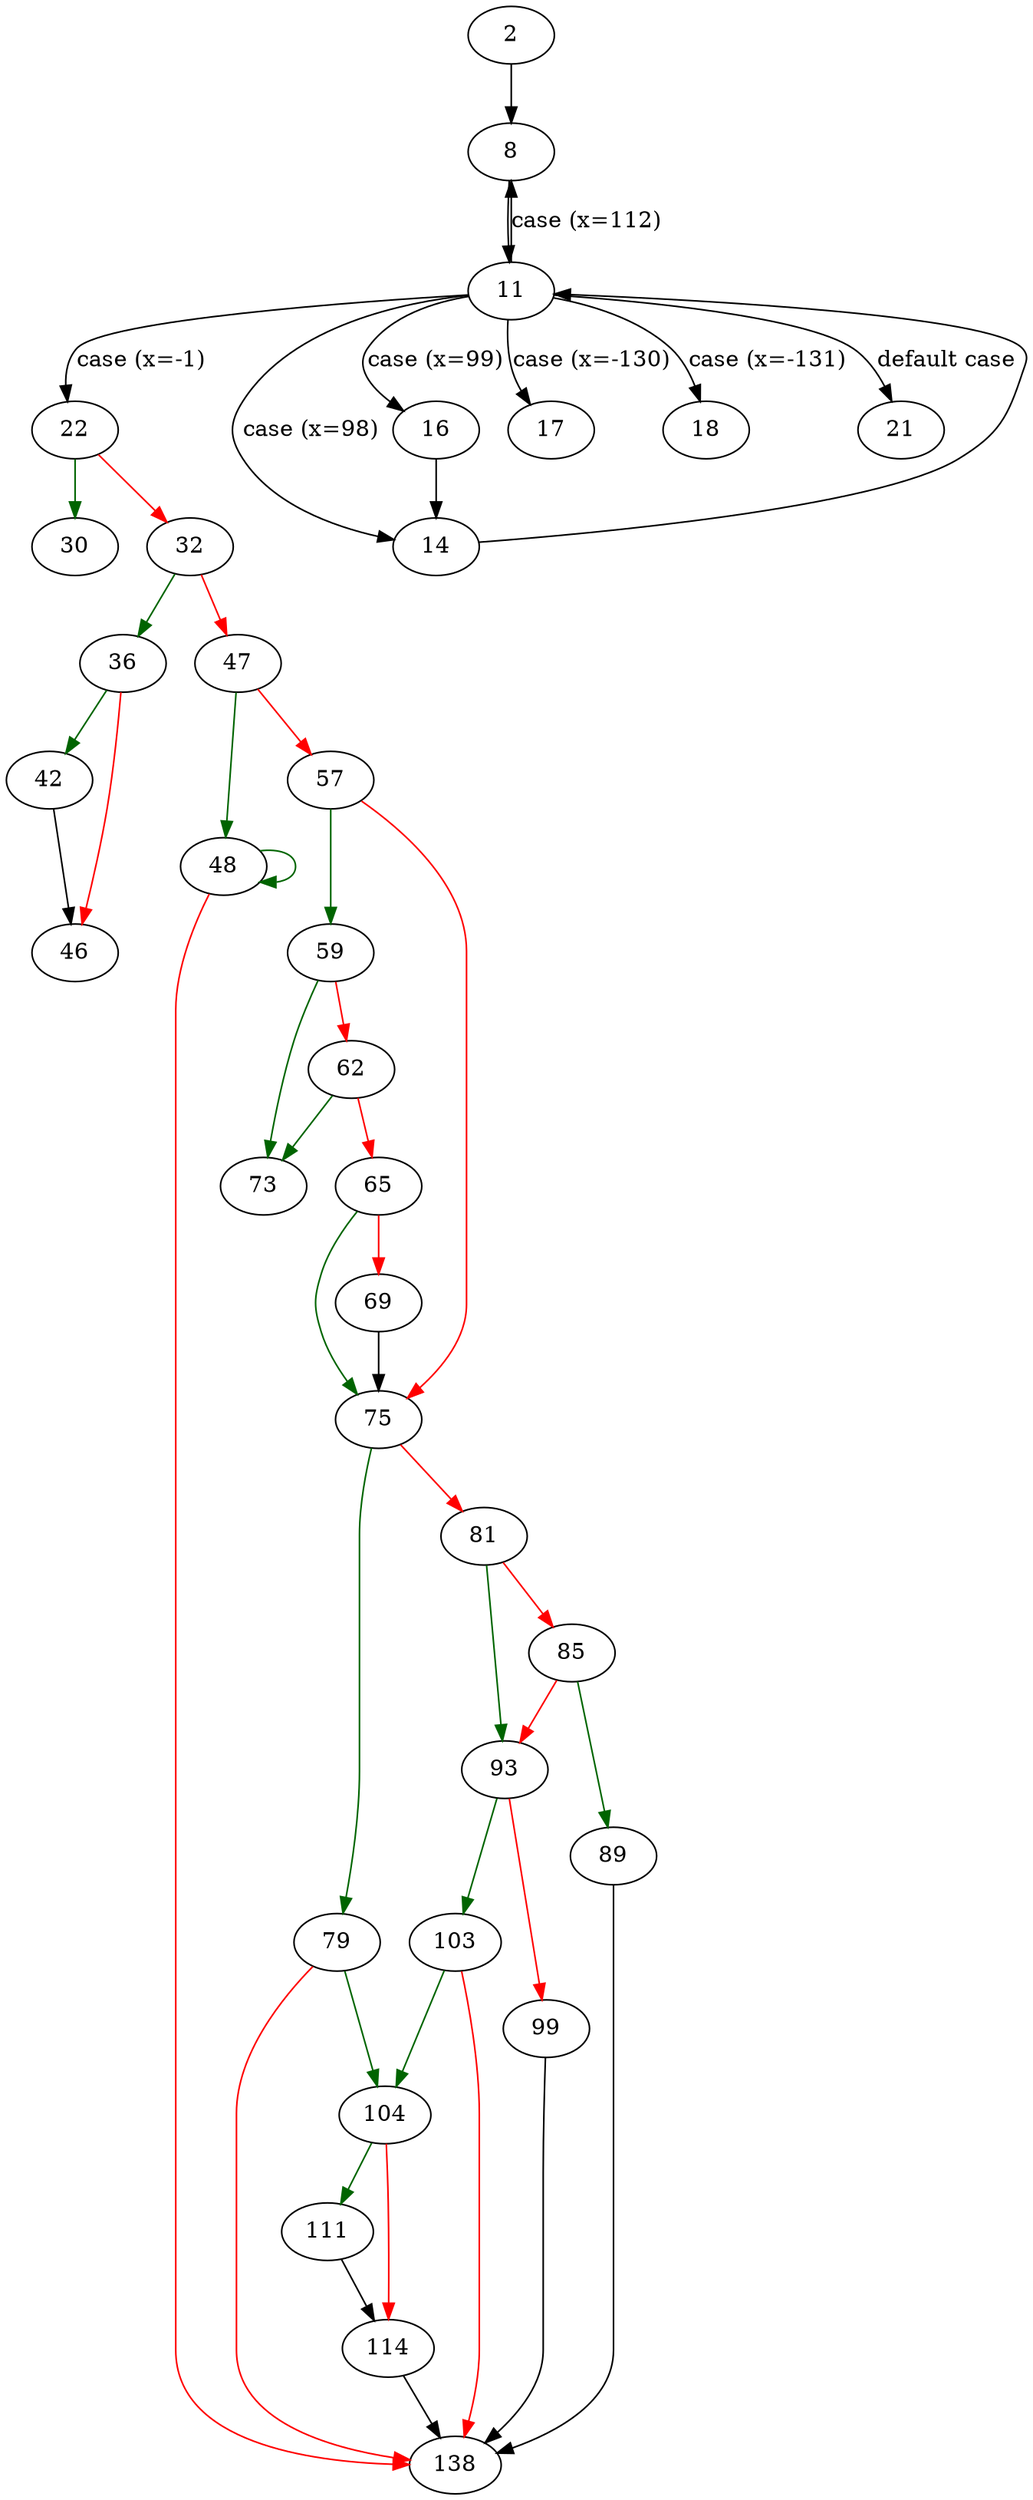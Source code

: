 strict digraph "main" {
	// Node definitions.
	2 [entry=true];
	8;
	11;
	22;
	14;
	16;
	17;
	18;
	21;
	30;
	32;
	36;
	47;
	42;
	46;
	48;
	57;
	138;
	59;
	75;
	73;
	62;
	65;
	69;
	79;
	81;
	104;
	93;
	85;
	89;
	103;
	99;
	111;
	114;

	// Edge definitions.
	2 -> 8;
	8 -> 11;
	11 -> 8 [
		cond="case (x=112)"
		label="case (x=112)"
	];
	11 -> 22 [
		cond="case (x=-1)"
		label="case (x=-1)"
	];
	11 -> 14 [
		cond="case (x=98)"
		label="case (x=98)"
	];
	11 -> 16 [
		cond="case (x=99)"
		label="case (x=99)"
	];
	11 -> 17 [
		cond="case (x=-130)"
		label="case (x=-130)"
	];
	11 -> 18 [
		cond="case (x=-131)"
		label="case (x=-131)"
	];
	11 -> 21 [
		cond="default case"
		label="default case"
	];
	22 -> 30 [
		color=darkgreen
		cond=true
	];
	22 -> 32 [
		color=red
		cond=false
	];
	14 -> 11;
	16 -> 14;
	32 -> 36 [
		color=darkgreen
		cond=true
	];
	32 -> 47 [
		color=red
		cond=false
	];
	36 -> 42 [
		color=darkgreen
		cond=true
	];
	36 -> 46 [
		color=red
		cond=false
	];
	47 -> 48 [
		color=darkgreen
		cond=true
	];
	47 -> 57 [
		color=red
		cond=false
	];
	42 -> 46;
	48 -> 48 [
		color=darkgreen
		cond=true
	];
	48 -> 138 [
		color=red
		cond=false
	];
	57 -> 59 [
		color=darkgreen
		cond=true
	];
	57 -> 75 [
		color=red
		cond=false
	];
	59 -> 73 [
		color=darkgreen
		cond=true
	];
	59 -> 62 [
		color=red
		cond=false
	];
	75 -> 79 [
		color=darkgreen
		cond=true
	];
	75 -> 81 [
		color=red
		cond=false
	];
	62 -> 73 [
		color=darkgreen
		cond=true
	];
	62 -> 65 [
		color=red
		cond=false
	];
	65 -> 75 [
		color=darkgreen
		cond=true
	];
	65 -> 69 [
		color=red
		cond=false
	];
	69 -> 75;
	79 -> 138 [
		color=red
		cond=false
	];
	79 -> 104 [
		color=darkgreen
		cond=true
	];
	81 -> 93 [
		color=darkgreen
		cond=true
	];
	81 -> 85 [
		color=red
		cond=false
	];
	104 -> 111 [
		color=darkgreen
		cond=true
	];
	104 -> 114 [
		color=red
		cond=false
	];
	93 -> 103 [
		color=darkgreen
		cond=true
	];
	93 -> 99 [
		color=red
		cond=false
	];
	85 -> 93 [
		color=red
		cond=false
	];
	85 -> 89 [
		color=darkgreen
		cond=true
	];
	89 -> 138;
	103 -> 138 [
		color=red
		cond=false
	];
	103 -> 104 [
		color=darkgreen
		cond=true
	];
	99 -> 138;
	111 -> 114;
	114 -> 138;
}
